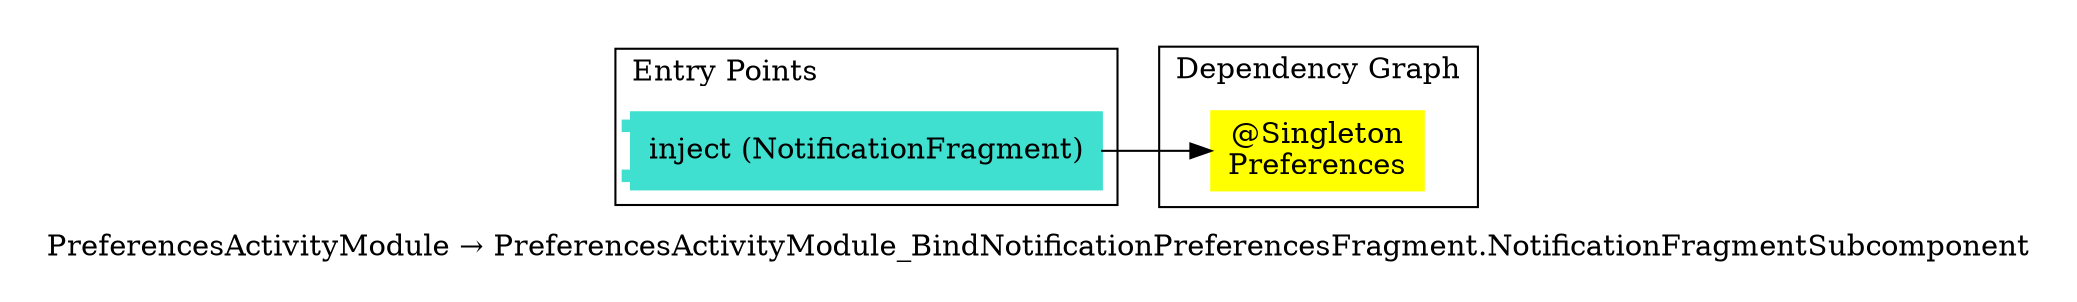 digraph "org.owntracks.android.ui.preferences.PreferencesActivityModule → org.owntracks.android.ui.preferences.PreferencesActivityModule_BindNotificationPreferencesFragment.NotificationFragmentSubcomponent" {
  graph [rankdir="LR", labeljust="l", label="PreferencesActivityModule → PreferencesActivityModule_BindNotificationPreferencesFragment.NotificationFragmentSubcomponent", pad="0.2", compound="true"]
  node [shape="rectangle", style="filled", color="turquoise"]
  subgraph "cluster_Entry Points" {
    graph [labeljust="l", label="Entry Points"]
    node [shape="component", penwidth="2"]
    "c8b4407a-0c51-4114-bea8-d2993c6c081f" [label="inject (NotificationFragment)", color="turquoise", shape="component"]
  }
  subgraph "cluster_Dependency Graph" {
    graph [labeljust="l", label="Dependency Graph"]
    "f6e7d35c-f4bc-4023-a245-decc4894e4ea" [label="@Singleton\nPreferences", color="yellow1"]
  }
  subgraph "cluster_Subcomponents" {
    graph [labeljust="l", shape="folder", label="Subcomponents"]
  }
  subgraph "cluster_PreferencesActivityModule → PreferencesActivityModule_BindNotificationPreferencesFragment.NotificationFragmentSubcomponent" {
    graph [labeljust="c", label="Inherited from PreferencesActivityModule_BindNotificationPreferencesFragment.NotificationFragmentSubcomponent\n@PerFragment", style="dashed", href="full_org.owntracks.android.ui.preferences.PreferencesActivityModule_BindNotificationPreferencesFragment.NotificationFragmentSubcomponent.svg", color="bisque"]
    "f6e7d35c-f4bc-4023-a245-decc4894e4ea" [label="@Singleton\nPreferences", color="yellow1"]
  }
  "c8b4407a-0c51-4114-bea8-d2993c6c081f" -> "f6e7d35c-f4bc-4023-a245-decc4894e4ea"
}
